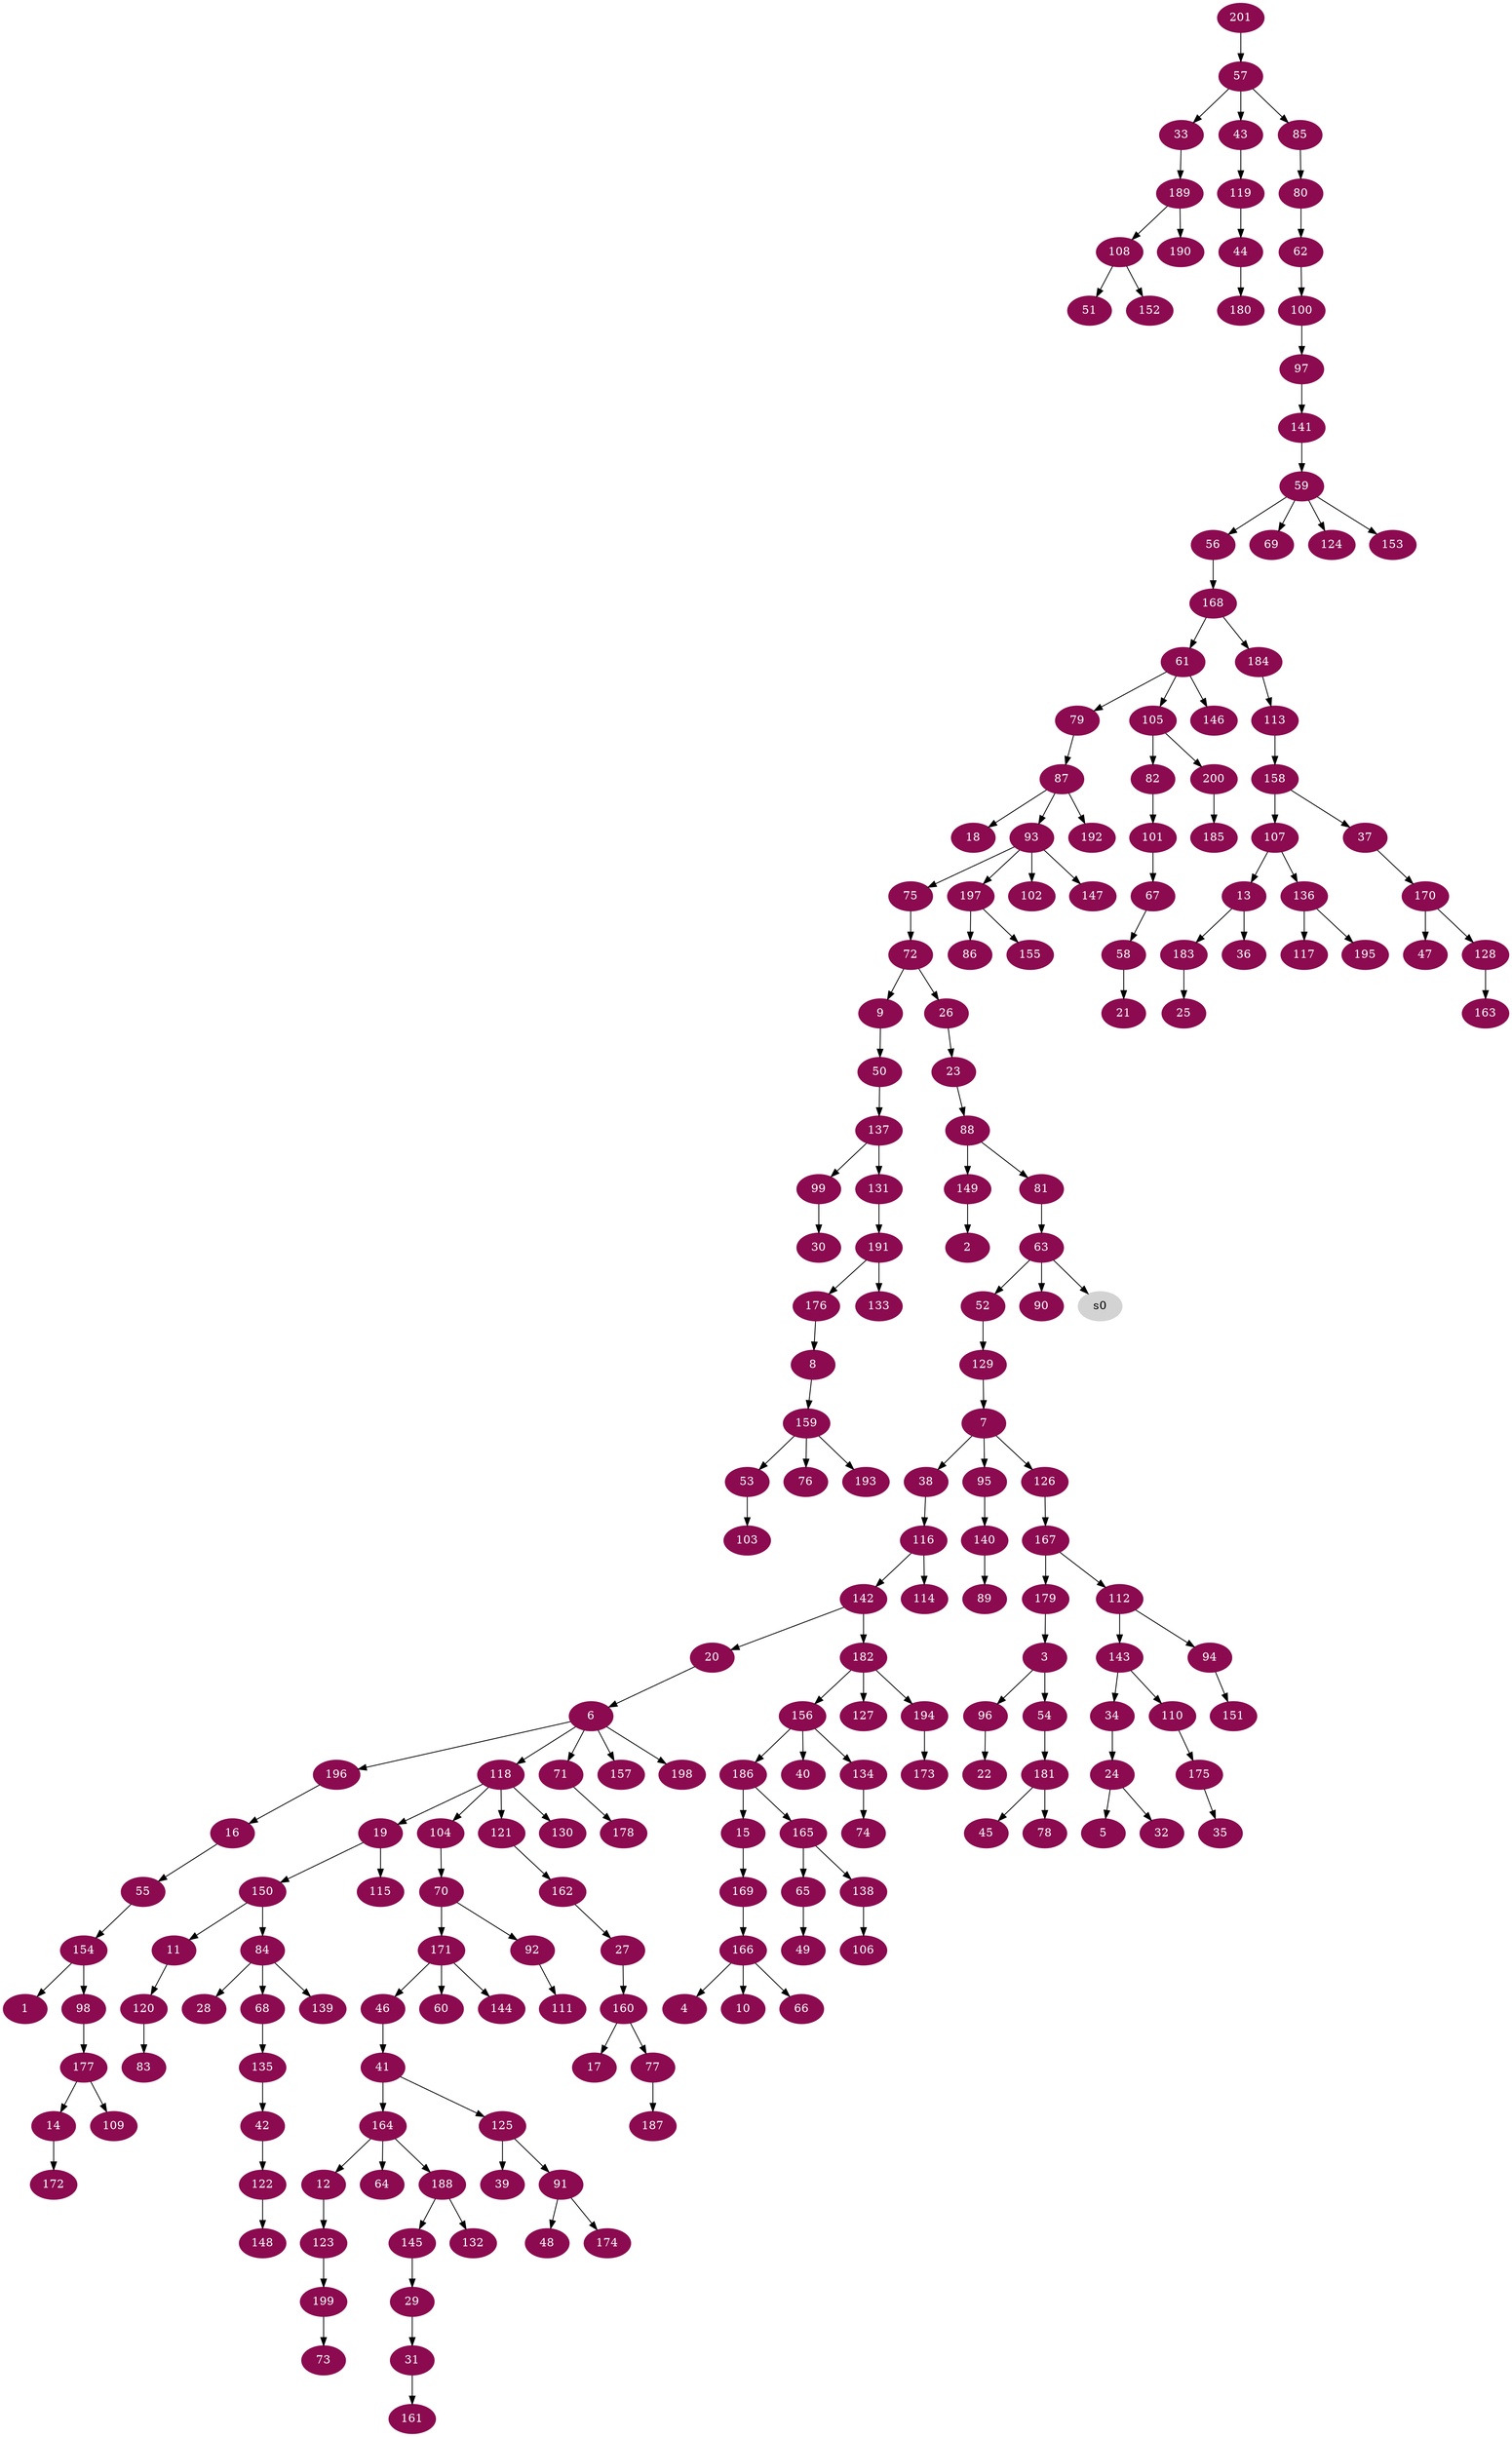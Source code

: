 digraph G {
node [color=deeppink4, style=filled, fontcolor=white];
154 -> 1;
149 -> 2;
179 -> 3;
166 -> 4;
24 -> 5;
20 -> 6;
129 -> 7;
176 -> 8;
72 -> 9;
166 -> 10;
150 -> 11;
164 -> 12;
107 -> 13;
177 -> 14;
186 -> 15;
196 -> 16;
160 -> 17;
87 -> 18;
118 -> 19;
142 -> 20;
58 -> 21;
96 -> 22;
26 -> 23;
34 -> 24;
183 -> 25;
72 -> 26;
162 -> 27;
84 -> 28;
145 -> 29;
99 -> 30;
29 -> 31;
24 -> 32;
57 -> 33;
143 -> 34;
175 -> 35;
13 -> 36;
158 -> 37;
7 -> 38;
125 -> 39;
156 -> 40;
46 -> 41;
135 -> 42;
57 -> 43;
119 -> 44;
181 -> 45;
171 -> 46;
170 -> 47;
91 -> 48;
65 -> 49;
9 -> 50;
108 -> 51;
63 -> 52;
159 -> 53;
3 -> 54;
16 -> 55;
59 -> 56;
201 -> 57;
67 -> 58;
141 -> 59;
171 -> 60;
168 -> 61;
80 -> 62;
81 -> 63;
164 -> 64;
165 -> 65;
166 -> 66;
101 -> 67;
84 -> 68;
59 -> 69;
104 -> 70;
6 -> 71;
75 -> 72;
199 -> 73;
134 -> 74;
93 -> 75;
159 -> 76;
160 -> 77;
181 -> 78;
61 -> 79;
85 -> 80;
88 -> 81;
105 -> 82;
120 -> 83;
150 -> 84;
57 -> 85;
197 -> 86;
79 -> 87;
23 -> 88;
140 -> 89;
63 -> 90;
125 -> 91;
70 -> 92;
87 -> 93;
112 -> 94;
7 -> 95;
3 -> 96;
100 -> 97;
154 -> 98;
137 -> 99;
62 -> 100;
82 -> 101;
93 -> 102;
53 -> 103;
118 -> 104;
61 -> 105;
138 -> 106;
158 -> 107;
189 -> 108;
177 -> 109;
143 -> 110;
92 -> 111;
167 -> 112;
184 -> 113;
116 -> 114;
19 -> 115;
38 -> 116;
136 -> 117;
6 -> 118;
43 -> 119;
11 -> 120;
118 -> 121;
42 -> 122;
12 -> 123;
59 -> 124;
41 -> 125;
7 -> 126;
182 -> 127;
170 -> 128;
52 -> 129;
118 -> 130;
137 -> 131;
188 -> 132;
191 -> 133;
156 -> 134;
68 -> 135;
107 -> 136;
50 -> 137;
165 -> 138;
84 -> 139;
95 -> 140;
97 -> 141;
116 -> 142;
112 -> 143;
171 -> 144;
188 -> 145;
61 -> 146;
93 -> 147;
122 -> 148;
88 -> 149;
19 -> 150;
94 -> 151;
108 -> 152;
59 -> 153;
55 -> 154;
197 -> 155;
182 -> 156;
6 -> 157;
113 -> 158;
8 -> 159;
27 -> 160;
31 -> 161;
121 -> 162;
128 -> 163;
41 -> 164;
186 -> 165;
169 -> 166;
126 -> 167;
56 -> 168;
15 -> 169;
37 -> 170;
70 -> 171;
14 -> 172;
194 -> 173;
91 -> 174;
110 -> 175;
191 -> 176;
98 -> 177;
71 -> 178;
167 -> 179;
44 -> 180;
54 -> 181;
142 -> 182;
13 -> 183;
168 -> 184;
200 -> 185;
156 -> 186;
77 -> 187;
164 -> 188;
33 -> 189;
189 -> 190;
131 -> 191;
87 -> 192;
159 -> 193;
182 -> 194;
136 -> 195;
6 -> 196;
93 -> 197;
6 -> 198;
123 -> 199;
105 -> 200;
node [color=lightgrey, style=filled, fontcolor=black];
63 -> s0;
}
